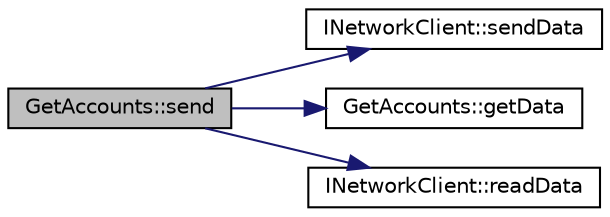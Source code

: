 digraph "GetAccounts::send"
{
  edge [fontname="Helvetica",fontsize="10",labelfontname="Helvetica",labelfontsize="10"];
  node [fontname="Helvetica",fontsize="10",shape=record];
  rankdir="LR";
  Node5 [label="GetAccounts::send",height=0.2,width=0.4,color="black", fillcolor="grey75", style="filled", fontcolor="black"];
  Node5 -> Node6 [color="midnightblue",fontsize="10",style="solid",fontname="Helvetica"];
  Node6 [label="INetworkClient::sendData",height=0.2,width=0.4,color="black", fillcolor="white", style="filled",URL="$class_i_network_client.html#abdbaff32040dbcf6deee5de06cf484f3",tooltip="Send data using pointer to bufor and size. "];
  Node5 -> Node7 [color="midnightblue",fontsize="10",style="solid",fontname="Helvetica"];
  Node7 [label="GetAccounts::getData",height=0.2,width=0.4,color="black", fillcolor="white", style="filled",URL="$class_get_accounts.html#aa4c07e1d33378e9ff8917e4ef5d948ed",tooltip="Get pointer to command data structure. "];
  Node5 -> Node8 [color="midnightblue",fontsize="10",style="solid",fontname="Helvetica"];
  Node8 [label="INetworkClient::readData",height=0.2,width=0.4,color="black", fillcolor="white", style="filled",URL="$class_i_network_client.html#af80ef17edd0a926d2f3c8f0ec32ef78c",tooltip="Read data to buffor. "];
}
